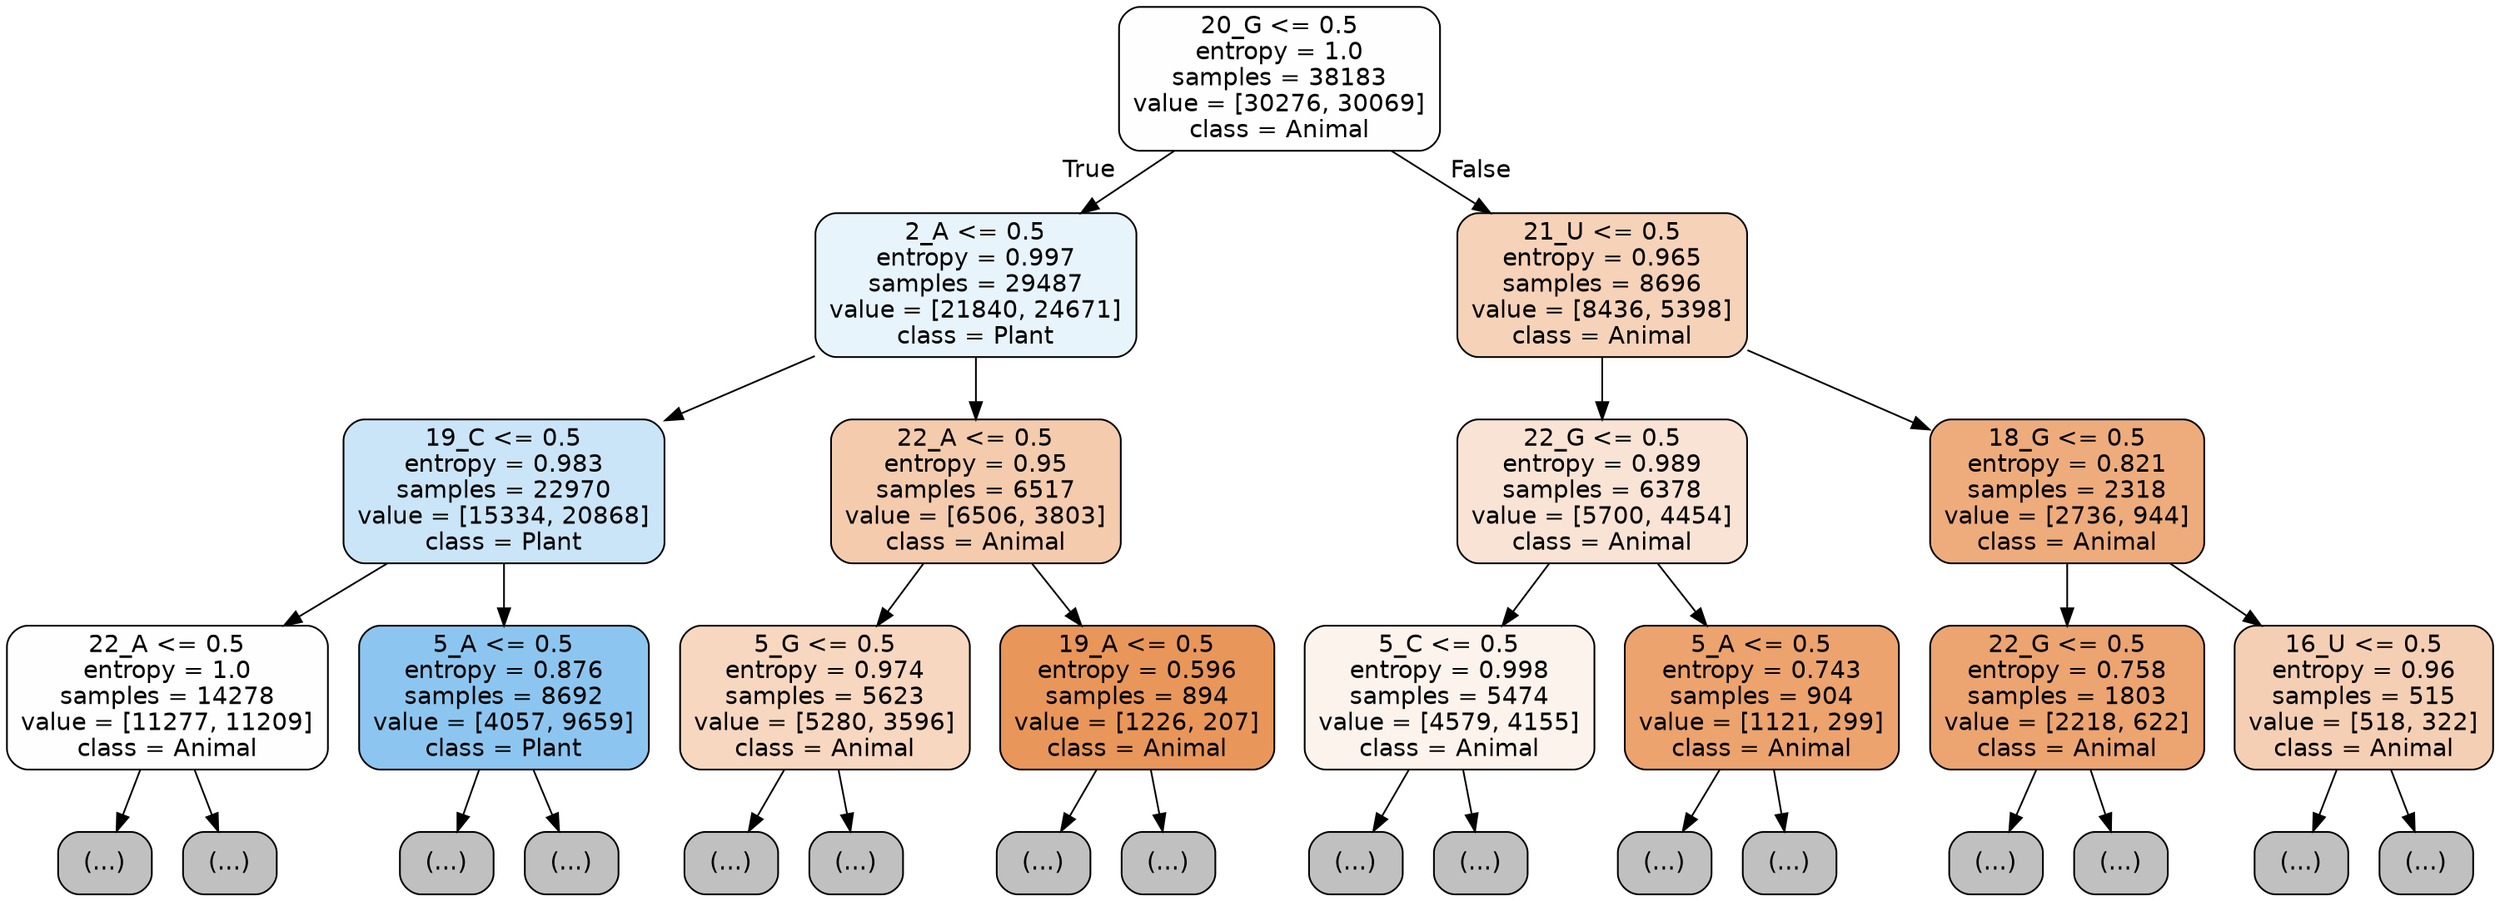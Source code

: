 digraph Tree {
node [shape=box, style="filled, rounded", color="black", fontname="helvetica"] ;
edge [fontname="helvetica"] ;
0 [label="20_G <= 0.5\nentropy = 1.0\nsamples = 38183\nvalue = [30276, 30069]\nclass = Animal", fillcolor="#fffefe"] ;
1 [label="2_A <= 0.5\nentropy = 0.997\nsamples = 29487\nvalue = [21840, 24671]\nclass = Plant", fillcolor="#e8f4fc"] ;
0 -> 1 [labeldistance=2.5, labelangle=45, headlabel="True"] ;
2 [label="19_C <= 0.5\nentropy = 0.983\nsamples = 22970\nvalue = [15334, 20868]\nclass = Plant", fillcolor="#cae5f8"] ;
1 -> 2 ;
3 [label="22_A <= 0.5\nentropy = 1.0\nsamples = 14278\nvalue = [11277, 11209]\nclass = Animal", fillcolor="#fffefe"] ;
2 -> 3 ;
4 [label="(...)", fillcolor="#C0C0C0"] ;
3 -> 4 ;
6139 [label="(...)", fillcolor="#C0C0C0"] ;
3 -> 6139 ;
6842 [label="5_A <= 0.5\nentropy = 0.876\nsamples = 8692\nvalue = [4057, 9659]\nclass = Plant", fillcolor="#8cc6f0"] ;
2 -> 6842 ;
6843 [label="(...)", fillcolor="#C0C0C0"] ;
6842 -> 6843 ;
8860 [label="(...)", fillcolor="#C0C0C0"] ;
6842 -> 8860 ;
9511 [label="22_A <= 0.5\nentropy = 0.95\nsamples = 6517\nvalue = [6506, 3803]\nclass = Animal", fillcolor="#f4cbad"] ;
1 -> 9511 ;
9512 [label="5_G <= 0.5\nentropy = 0.974\nsamples = 5623\nvalue = [5280, 3596]\nclass = Animal", fillcolor="#f7d7c0"] ;
9511 -> 9512 ;
9513 [label="(...)", fillcolor="#C0C0C0"] ;
9512 -> 9513 ;
11454 [label="(...)", fillcolor="#C0C0C0"] ;
9512 -> 11454 ;
12205 [label="19_A <= 0.5\nentropy = 0.596\nsamples = 894\nvalue = [1226, 207]\nclass = Animal", fillcolor="#e9965a"] ;
9511 -> 12205 ;
12206 [label="(...)", fillcolor="#C0C0C0"] ;
12205 -> 12206 ;
12501 [label="(...)", fillcolor="#C0C0C0"] ;
12205 -> 12501 ;
12566 [label="21_U <= 0.5\nentropy = 0.965\nsamples = 8696\nvalue = [8436, 5398]\nclass = Animal", fillcolor="#f6d2b8"] ;
0 -> 12566 [labeldistance=2.5, labelangle=-45, headlabel="False"] ;
12567 [label="22_G <= 0.5\nentropy = 0.989\nsamples = 6378\nvalue = [5700, 4454]\nclass = Animal", fillcolor="#f9e3d4"] ;
12566 -> 12567 ;
12568 [label="5_C <= 0.5\nentropy = 0.998\nsamples = 5474\nvalue = [4579, 4155]\nclass = Animal", fillcolor="#fdf3ed"] ;
12567 -> 12568 ;
12569 [label="(...)", fillcolor="#C0C0C0"] ;
12568 -> 12569 ;
15050 [label="(...)", fillcolor="#C0C0C0"] ;
12568 -> 15050 ;
15683 [label="5_A <= 0.5\nentropy = 0.743\nsamples = 904\nvalue = [1121, 299]\nclass = Animal", fillcolor="#eca36e"] ;
12567 -> 15683 ;
15684 [label="(...)", fillcolor="#C0C0C0"] ;
15683 -> 15684 ;
15923 [label="(...)", fillcolor="#C0C0C0"] ;
15683 -> 15923 ;
15996 [label="18_G <= 0.5\nentropy = 0.821\nsamples = 2318\nvalue = [2736, 944]\nclass = Animal", fillcolor="#eeac7d"] ;
12566 -> 15996 ;
15997 [label="22_G <= 0.5\nentropy = 0.758\nsamples = 1803\nvalue = [2218, 622]\nclass = Animal", fillcolor="#eca471"] ;
15996 -> 15997 ;
15998 [label="(...)", fillcolor="#C0C0C0"] ;
15997 -> 15998 ;
16541 [label="(...)", fillcolor="#C0C0C0"] ;
15997 -> 16541 ;
16656 [label="16_U <= 0.5\nentropy = 0.96\nsamples = 515\nvalue = [518, 322]\nclass = Animal", fillcolor="#f5cfb4"] ;
15996 -> 16656 ;
16657 [label="(...)", fillcolor="#C0C0C0"] ;
16656 -> 16657 ;
16798 [label="(...)", fillcolor="#C0C0C0"] ;
16656 -> 16798 ;
}